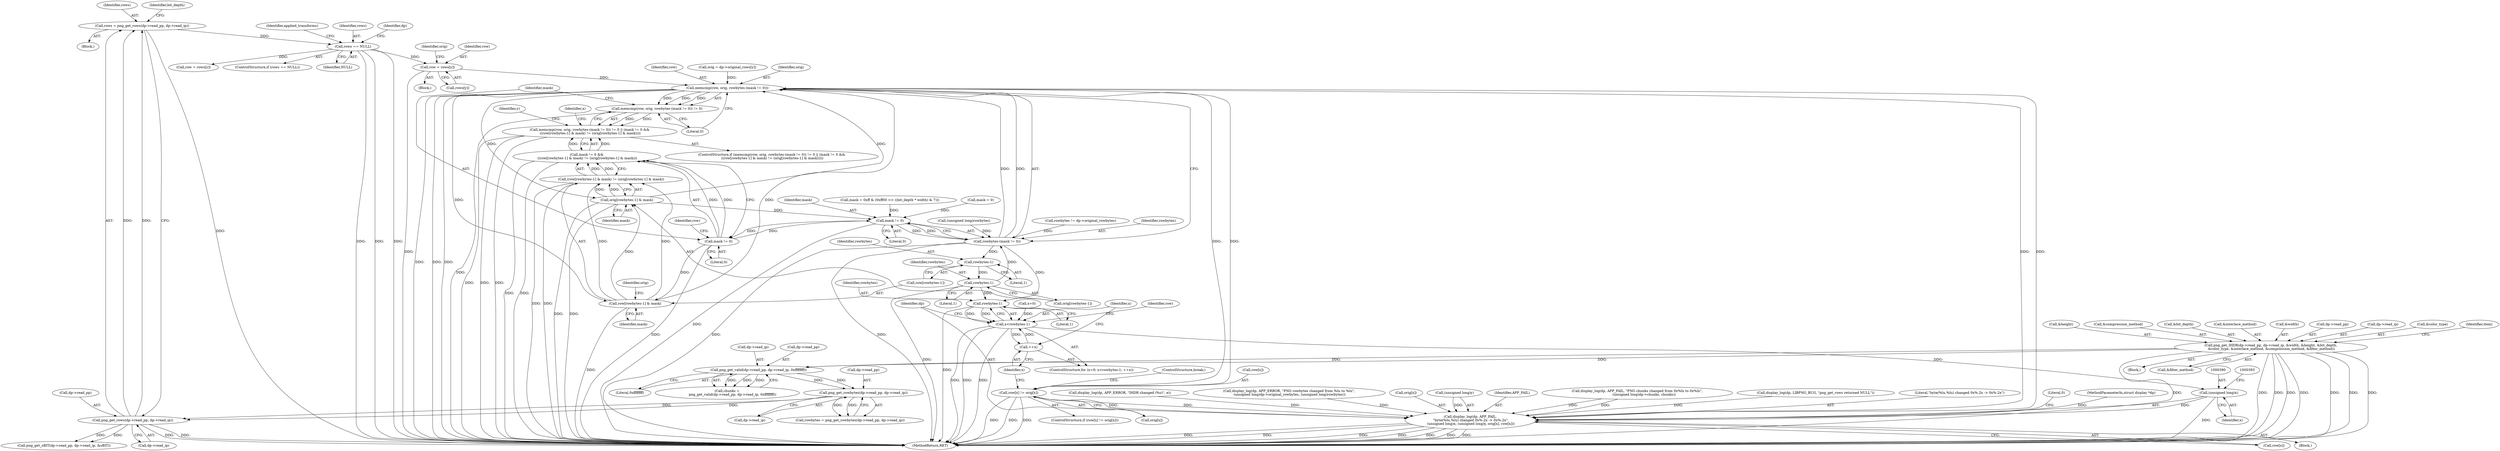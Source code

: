 digraph "0_Android_9d4853418ab2f754c2b63e091c29c5529b8b86ca_21@array" {
"1000319" [label="(Call,row = rows[y])"];
"1000281" [label="(Call,rows == NULL)"];
"1000250" [label="(Call,rows = png_get_rows(dp->read_pp, dp->read_ip))"];
"1000252" [label="(Call,png_get_rows(dp->read_pp, dp->read_ip))"];
"1000223" [label="(Call,png_get_rowbytes(dp->read_pp, dp->read_ip))"];
"1000197" [label="(Call,png_get_valid(dp->read_pp, dp->read_ip, 0xffffffff))"];
"1000146" [label="(Call,png_get_IHDR(dp->read_pp, dp->read_ip, &width, &height, &bit_depth,\n &color_type, &interlace_method, &compression_method, &filter_method))"];
"1000335" [label="(Call,memcmp(row, orig, rowbytes-(mask != 0)))"];
"1000334" [label="(Call,memcmp(row, orig, rowbytes-(mask != 0)) != 0)"];
"1000333" [label="(Call,memcmp(row, orig, rowbytes-(mask != 0)) != 0 || (mask != 0 &&\n ((row[rowbytes-1] & mask) != (orig[rowbytes-1] & mask))))"];
"1000349" [label="(Call,row[rowbytes-1] & mask)"];
"1000348" [label="(Call,(row[rowbytes-1] & mask) != (orig[rowbytes-1] & mask))"];
"1000344" [label="(Call,mask != 0 &&\n ((row[rowbytes-1] & mask) != (orig[rowbytes-1] & mask)))"];
"1000356" [label="(Call,orig[rowbytes-1] & mask)"];
"1000340" [label="(Call,mask != 0)"];
"1000338" [label="(Call,rowbytes-(mask != 0))"];
"1000352" [label="(Call,rowbytes-1)"];
"1000359" [label="(Call,rowbytes-1)"];
"1000371" [label="(Call,rowbytes-1)"];
"1000369" [label="(Call,x<rowbytes-1)"];
"1000374" [label="(Call,++x)"];
"1000389" [label="(Call,(unsigned long)x)"];
"1000385" [label="(Call,display_log(dp, APP_FAIL,\n \"byte(%lu,%lu) changed 0x%.2x -> 0x%.2x\",\n (unsigned long)x, (unsigned long)y, orig[x], row[x]))"];
"1000345" [label="(Call,mask != 0)"];
"1000377" [label="(Call,row[x] != orig[x])"];
"1000365" [label="(ControlStructure,for (x=0; x<rowbytes-1; ++x))"];
"1000265" [label="(Call,mask = 0xff & (0xff00 >> ((bit_depth * width) & 7)))"];
"1000326" [label="(Identifier,orig)"];
"1000391" [label="(Identifier,x)"];
"1000340" [label="(Call,mask != 0)"];
"1000197" [label="(Call,png_get_valid(dp->read_pp, dp->read_ip, 0xffffffff))"];
"1000371" [label="(Call,rowbytes-1)"];
"1000375" [label="(Identifier,x)"];
"1000402" [label="(Literal,0)"];
"1000362" [label="(Identifier,mask)"];
"1000363" [label="(Block,)"];
"1000376" [label="(ControlStructure,if (row[x] != orig[x]))"];
"1000131" [label="(MethodParameterIn,struct display *dp)"];
"1000345" [label="(Call,mask != 0)"];
"1000377" [label="(Call,row[x] != orig[x])"];
"1000352" [label="(Call,rowbytes-1)"];
"1000161" [label="(Call,&interlace_method)"];
"1000336" [label="(Identifier,row)"];
"1000360" [label="(Identifier,rowbytes)"];
"1000771" [label="(Call,row = rows[y])"];
"1000153" [label="(Call,&width)"];
"1000188" [label="(Call,display_log(dp, APP_ERROR, \"IHDR changed (%s)\", e))"];
"1000285" [label="(Identifier,dp)"];
"1000361" [label="(Literal,1)"];
"1000277" [label="(Call,mask = 0)"];
"1000204" [label="(Literal,0xffffffff)"];
"1000359" [label="(Call,rowbytes-1)"];
"1000356" [label="(Call,orig[rowbytes-1] & mask)"];
"1000354" [label="(Literal,1)"];
"1000256" [label="(Call,dp->read_ip)"];
"1000253" [label="(Call,dp->read_pp)"];
"1000236" [label="(Call,display_log(dp, APP_ERROR, \"PNG rowbytes changed from %lu to %lu\",\n (unsigned long)dp->original_rowbytes, (unsigned long)rowbytes))"];
"1000319" [label="(Call,row = rows[y])"];
"1000346" [label="(Identifier,mask)"];
"1000147" [label="(Call,dp->read_pp)"];
"1000150" [label="(Call,dp->read_ip)"];
"1000389" [label="(Call,(unsigned long)x)"];
"1000370" [label="(Identifier,x)"];
"1000227" [label="(Call,dp->read_ip)"];
"1000159" [label="(Call,&color_type)"];
"1000349" [label="(Call,row[rowbytes-1] & mask)"];
"1000366" [label="(Call,x=0)"];
"1000165" [label="(Call,&filter_method)"];
"1000224" [label="(Call,dp->read_pp)"];
"1000231" [label="(Call,rowbytes != dp->original_rowbytes)"];
"1000353" [label="(Identifier,rowbytes)"];
"1000344" [label="(Call,mask != 0 &&\n ((row[rowbytes-1] & mask) != (orig[rowbytes-1] & mask)))"];
"1000280" [label="(ControlStructure,if (rows == NULL))"];
"1000201" [label="(Call,dp->read_ip)"];
"1000869" [label="(MethodReturn,RET)"];
"1000351" [label="(Identifier,row)"];
"1000357" [label="(Call,orig[rowbytes-1])"];
"1000169" [label="(Identifier,item)"];
"1000386" [label="(Identifier,dp)"];
"1000373" [label="(Literal,1)"];
"1000292" [label="(Identifier,applied_transforms)"];
"1000385" [label="(Call,display_log(dp, APP_FAIL,\n \"byte(%lu,%lu) changed 0x%.2x -> 0x%.2x\",\n (unsigned long)x, (unsigned long)y, orig[x], row[x]))"];
"1000395" [label="(Call,orig[x])"];
"1000355" [label="(Identifier,mask)"];
"1000392" [label="(Call,(unsigned long)y)"];
"1000221" [label="(Call,rowbytes = png_get_rowbytes(dp->read_pp, dp->read_ip))"];
"1000332" [label="(ControlStructure,if (memcmp(row, orig, rowbytes-(mask != 0)) != 0 || (mask != 0 &&\n ((row[rowbytes-1] & mask) != (orig[rowbytes-1] & mask)))))"];
"1000325" [label="(Call,orig = dp->original_rows[y])"];
"1000133" [label="(Block,)"];
"1000379" [label="(Identifier,row)"];
"1000387" [label="(Identifier,APP_FAIL)"];
"1000411" [label="(Call,png_get_sBIT(dp->read_pp, dp->read_ip, &sBIT))"];
"1000342" [label="(Literal,0)"];
"1000320" [label="(Identifier,row)"];
"1000211" [label="(Call,display_log(dp, APP_FAIL, \"PNG chunks changed from 0x%lx to 0x%lx\",\n             (unsigned long)dp->chunks, chunks))"];
"1000335" [label="(Call,memcmp(row, orig, rowbytes-(mask != 0)))"];
"1000198" [label="(Call,dp->read_pp)"];
"1000195" [label="(Call,chunks =\n          png_get_valid(dp->read_pp, dp->read_ip, 0xffffffff))"];
"1000348" [label="(Call,(row[rowbytes-1] & mask) != (orig[rowbytes-1] & mask))"];
"1000334" [label="(Call,memcmp(row, orig, rowbytes-(mask != 0)) != 0)"];
"1000317" [label="(Block,)"];
"1000252" [label="(Call,png_get_rows(dp->read_pp, dp->read_ip))"];
"1000316" [label="(Identifier,y)"];
"1000155" [label="(Call,&height)"];
"1000248" [label="(Block,)"];
"1000338" [label="(Call,rowbytes-(mask != 0))"];
"1000146" [label="(Call,png_get_IHDR(dp->read_pp, dp->read_ip, &width, &height, &bit_depth,\n &color_type, &interlace_method, &compression_method, &filter_method))"];
"1000343" [label="(Literal,0)"];
"1000283" [label="(Identifier,NULL)"];
"1000163" [label="(Call,&compression_method)"];
"1000223" [label="(Call,png_get_rowbytes(dp->read_pp, dp->read_ip))"];
"1000157" [label="(Call,&bit_depth)"];
"1000347" [label="(Literal,0)"];
"1000251" [label="(Identifier,rows)"];
"1000333" [label="(Call,memcmp(row, orig, rowbytes-(mask != 0)) != 0 || (mask != 0 &&\n ((row[rowbytes-1] & mask) != (orig[rowbytes-1] & mask))))"];
"1000369" [label="(Call,x<rowbytes-1)"];
"1000284" [label="(Call,display_log(dp, LIBPNG_BUG, \"png_get_rows returned NULL\"))"];
"1000262" [label="(Identifier,bit_depth)"];
"1000398" [label="(Call,row[x])"];
"1000388" [label="(Literal,\"byte(%lu,%lu) changed 0x%.2x -> 0x%.2x\")"];
"1000281" [label="(Call,rows == NULL)"];
"1000367" [label="(Identifier,x)"];
"1000282" [label="(Identifier,rows)"];
"1000339" [label="(Identifier,rowbytes)"];
"1000350" [label="(Call,row[rowbytes-1])"];
"1000378" [label="(Call,row[x])"];
"1000358" [label="(Identifier,orig)"];
"1000372" [label="(Identifier,rowbytes)"];
"1000337" [label="(Identifier,orig)"];
"1000321" [label="(Call,rows[y])"];
"1000341" [label="(Identifier,mask)"];
"1000245" [label="(Call,(unsigned long)rowbytes)"];
"1000381" [label="(Call,orig[x])"];
"1000384" [label="(ControlStructure,break;)"];
"1000250" [label="(Call,rows = png_get_rows(dp->read_pp, dp->read_ip))"];
"1000374" [label="(Call,++x)"];
"1000319" -> "1000317"  [label="AST: "];
"1000319" -> "1000321"  [label="CFG: "];
"1000320" -> "1000319"  [label="AST: "];
"1000321" -> "1000319"  [label="AST: "];
"1000326" -> "1000319"  [label="CFG: "];
"1000319" -> "1000869"  [label="DDG: "];
"1000281" -> "1000319"  [label="DDG: "];
"1000319" -> "1000335"  [label="DDG: "];
"1000281" -> "1000280"  [label="AST: "];
"1000281" -> "1000283"  [label="CFG: "];
"1000282" -> "1000281"  [label="AST: "];
"1000283" -> "1000281"  [label="AST: "];
"1000285" -> "1000281"  [label="CFG: "];
"1000292" -> "1000281"  [label="CFG: "];
"1000281" -> "1000869"  [label="DDG: "];
"1000281" -> "1000869"  [label="DDG: "];
"1000281" -> "1000869"  [label="DDG: "];
"1000250" -> "1000281"  [label="DDG: "];
"1000281" -> "1000771"  [label="DDG: "];
"1000250" -> "1000248"  [label="AST: "];
"1000250" -> "1000252"  [label="CFG: "];
"1000251" -> "1000250"  [label="AST: "];
"1000252" -> "1000250"  [label="AST: "];
"1000262" -> "1000250"  [label="CFG: "];
"1000250" -> "1000869"  [label="DDG: "];
"1000252" -> "1000250"  [label="DDG: "];
"1000252" -> "1000250"  [label="DDG: "];
"1000252" -> "1000256"  [label="CFG: "];
"1000253" -> "1000252"  [label="AST: "];
"1000256" -> "1000252"  [label="AST: "];
"1000252" -> "1000869"  [label="DDG: "];
"1000252" -> "1000869"  [label="DDG: "];
"1000223" -> "1000252"  [label="DDG: "];
"1000223" -> "1000252"  [label="DDG: "];
"1000252" -> "1000411"  [label="DDG: "];
"1000252" -> "1000411"  [label="DDG: "];
"1000223" -> "1000221"  [label="AST: "];
"1000223" -> "1000227"  [label="CFG: "];
"1000224" -> "1000223"  [label="AST: "];
"1000227" -> "1000223"  [label="AST: "];
"1000221" -> "1000223"  [label="CFG: "];
"1000223" -> "1000221"  [label="DDG: "];
"1000223" -> "1000221"  [label="DDG: "];
"1000197" -> "1000223"  [label="DDG: "];
"1000197" -> "1000223"  [label="DDG: "];
"1000197" -> "1000195"  [label="AST: "];
"1000197" -> "1000204"  [label="CFG: "];
"1000198" -> "1000197"  [label="AST: "];
"1000201" -> "1000197"  [label="AST: "];
"1000204" -> "1000197"  [label="AST: "];
"1000195" -> "1000197"  [label="CFG: "];
"1000197" -> "1000195"  [label="DDG: "];
"1000197" -> "1000195"  [label="DDG: "];
"1000197" -> "1000195"  [label="DDG: "];
"1000146" -> "1000197"  [label="DDG: "];
"1000146" -> "1000197"  [label="DDG: "];
"1000146" -> "1000133"  [label="AST: "];
"1000146" -> "1000165"  [label="CFG: "];
"1000147" -> "1000146"  [label="AST: "];
"1000150" -> "1000146"  [label="AST: "];
"1000153" -> "1000146"  [label="AST: "];
"1000155" -> "1000146"  [label="AST: "];
"1000157" -> "1000146"  [label="AST: "];
"1000159" -> "1000146"  [label="AST: "];
"1000161" -> "1000146"  [label="AST: "];
"1000163" -> "1000146"  [label="AST: "];
"1000165" -> "1000146"  [label="AST: "];
"1000169" -> "1000146"  [label="CFG: "];
"1000146" -> "1000869"  [label="DDG: "];
"1000146" -> "1000869"  [label="DDG: "];
"1000146" -> "1000869"  [label="DDG: "];
"1000146" -> "1000869"  [label="DDG: "];
"1000146" -> "1000869"  [label="DDG: "];
"1000146" -> "1000869"  [label="DDG: "];
"1000146" -> "1000869"  [label="DDG: "];
"1000146" -> "1000869"  [label="DDG: "];
"1000335" -> "1000334"  [label="AST: "];
"1000335" -> "1000338"  [label="CFG: "];
"1000336" -> "1000335"  [label="AST: "];
"1000337" -> "1000335"  [label="AST: "];
"1000338" -> "1000335"  [label="AST: "];
"1000343" -> "1000335"  [label="CFG: "];
"1000335" -> "1000869"  [label="DDG: "];
"1000335" -> "1000869"  [label="DDG: "];
"1000335" -> "1000869"  [label="DDG: "];
"1000335" -> "1000334"  [label="DDG: "];
"1000335" -> "1000334"  [label="DDG: "];
"1000335" -> "1000334"  [label="DDG: "];
"1000349" -> "1000335"  [label="DDG: "];
"1000325" -> "1000335"  [label="DDG: "];
"1000356" -> "1000335"  [label="DDG: "];
"1000338" -> "1000335"  [label="DDG: "];
"1000338" -> "1000335"  [label="DDG: "];
"1000335" -> "1000349"  [label="DDG: "];
"1000335" -> "1000356"  [label="DDG: "];
"1000335" -> "1000377"  [label="DDG: "];
"1000335" -> "1000377"  [label="DDG: "];
"1000335" -> "1000385"  [label="DDG: "];
"1000335" -> "1000385"  [label="DDG: "];
"1000334" -> "1000333"  [label="AST: "];
"1000334" -> "1000343"  [label="CFG: "];
"1000343" -> "1000334"  [label="AST: "];
"1000346" -> "1000334"  [label="CFG: "];
"1000333" -> "1000334"  [label="CFG: "];
"1000334" -> "1000869"  [label="DDG: "];
"1000334" -> "1000333"  [label="DDG: "];
"1000334" -> "1000333"  [label="DDG: "];
"1000333" -> "1000332"  [label="AST: "];
"1000333" -> "1000344"  [label="CFG: "];
"1000344" -> "1000333"  [label="AST: "];
"1000367" -> "1000333"  [label="CFG: "];
"1000316" -> "1000333"  [label="CFG: "];
"1000333" -> "1000869"  [label="DDG: "];
"1000333" -> "1000869"  [label="DDG: "];
"1000333" -> "1000869"  [label="DDG: "];
"1000344" -> "1000333"  [label="DDG: "];
"1000344" -> "1000333"  [label="DDG: "];
"1000349" -> "1000348"  [label="AST: "];
"1000349" -> "1000355"  [label="CFG: "];
"1000350" -> "1000349"  [label="AST: "];
"1000355" -> "1000349"  [label="AST: "];
"1000358" -> "1000349"  [label="CFG: "];
"1000349" -> "1000869"  [label="DDG: "];
"1000349" -> "1000348"  [label="DDG: "];
"1000349" -> "1000348"  [label="DDG: "];
"1000345" -> "1000349"  [label="DDG: "];
"1000349" -> "1000356"  [label="DDG: "];
"1000348" -> "1000344"  [label="AST: "];
"1000348" -> "1000356"  [label="CFG: "];
"1000356" -> "1000348"  [label="AST: "];
"1000344" -> "1000348"  [label="CFG: "];
"1000348" -> "1000869"  [label="DDG: "];
"1000348" -> "1000869"  [label="DDG: "];
"1000348" -> "1000344"  [label="DDG: "];
"1000348" -> "1000344"  [label="DDG: "];
"1000356" -> "1000348"  [label="DDG: "];
"1000356" -> "1000348"  [label="DDG: "];
"1000344" -> "1000345"  [label="CFG: "];
"1000345" -> "1000344"  [label="AST: "];
"1000344" -> "1000869"  [label="DDG: "];
"1000344" -> "1000869"  [label="DDG: "];
"1000345" -> "1000344"  [label="DDG: "];
"1000345" -> "1000344"  [label="DDG: "];
"1000356" -> "1000362"  [label="CFG: "];
"1000357" -> "1000356"  [label="AST: "];
"1000362" -> "1000356"  [label="AST: "];
"1000356" -> "1000869"  [label="DDG: "];
"1000356" -> "1000869"  [label="DDG: "];
"1000356" -> "1000340"  [label="DDG: "];
"1000340" -> "1000338"  [label="AST: "];
"1000340" -> "1000342"  [label="CFG: "];
"1000341" -> "1000340"  [label="AST: "];
"1000342" -> "1000340"  [label="AST: "];
"1000338" -> "1000340"  [label="CFG: "];
"1000340" -> "1000869"  [label="DDG: "];
"1000340" -> "1000338"  [label="DDG: "];
"1000340" -> "1000338"  [label="DDG: "];
"1000265" -> "1000340"  [label="DDG: "];
"1000277" -> "1000340"  [label="DDG: "];
"1000345" -> "1000340"  [label="DDG: "];
"1000340" -> "1000345"  [label="DDG: "];
"1000339" -> "1000338"  [label="AST: "];
"1000338" -> "1000869"  [label="DDG: "];
"1000338" -> "1000869"  [label="DDG: "];
"1000245" -> "1000338"  [label="DDG: "];
"1000359" -> "1000338"  [label="DDG: "];
"1000231" -> "1000338"  [label="DDG: "];
"1000338" -> "1000352"  [label="DDG: "];
"1000338" -> "1000371"  [label="DDG: "];
"1000352" -> "1000350"  [label="AST: "];
"1000352" -> "1000354"  [label="CFG: "];
"1000353" -> "1000352"  [label="AST: "];
"1000354" -> "1000352"  [label="AST: "];
"1000350" -> "1000352"  [label="CFG: "];
"1000352" -> "1000359"  [label="DDG: "];
"1000359" -> "1000357"  [label="AST: "];
"1000359" -> "1000361"  [label="CFG: "];
"1000360" -> "1000359"  [label="AST: "];
"1000361" -> "1000359"  [label="AST: "];
"1000357" -> "1000359"  [label="CFG: "];
"1000359" -> "1000869"  [label="DDG: "];
"1000359" -> "1000371"  [label="DDG: "];
"1000371" -> "1000369"  [label="AST: "];
"1000371" -> "1000373"  [label="CFG: "];
"1000372" -> "1000371"  [label="AST: "];
"1000373" -> "1000371"  [label="AST: "];
"1000369" -> "1000371"  [label="CFG: "];
"1000371" -> "1000869"  [label="DDG: "];
"1000371" -> "1000369"  [label="DDG: "];
"1000371" -> "1000369"  [label="DDG: "];
"1000369" -> "1000365"  [label="AST: "];
"1000370" -> "1000369"  [label="AST: "];
"1000379" -> "1000369"  [label="CFG: "];
"1000386" -> "1000369"  [label="CFG: "];
"1000369" -> "1000869"  [label="DDG: "];
"1000369" -> "1000869"  [label="DDG: "];
"1000369" -> "1000869"  [label="DDG: "];
"1000374" -> "1000369"  [label="DDG: "];
"1000366" -> "1000369"  [label="DDG: "];
"1000369" -> "1000374"  [label="DDG: "];
"1000369" -> "1000389"  [label="DDG: "];
"1000374" -> "1000365"  [label="AST: "];
"1000374" -> "1000375"  [label="CFG: "];
"1000375" -> "1000374"  [label="AST: "];
"1000370" -> "1000374"  [label="CFG: "];
"1000389" -> "1000385"  [label="AST: "];
"1000389" -> "1000391"  [label="CFG: "];
"1000390" -> "1000389"  [label="AST: "];
"1000391" -> "1000389"  [label="AST: "];
"1000393" -> "1000389"  [label="CFG: "];
"1000389" -> "1000869"  [label="DDG: "];
"1000389" -> "1000385"  [label="DDG: "];
"1000385" -> "1000363"  [label="AST: "];
"1000385" -> "1000398"  [label="CFG: "];
"1000386" -> "1000385"  [label="AST: "];
"1000387" -> "1000385"  [label="AST: "];
"1000388" -> "1000385"  [label="AST: "];
"1000392" -> "1000385"  [label="AST: "];
"1000395" -> "1000385"  [label="AST: "];
"1000398" -> "1000385"  [label="AST: "];
"1000402" -> "1000385"  [label="CFG: "];
"1000385" -> "1000869"  [label="DDG: "];
"1000385" -> "1000869"  [label="DDG: "];
"1000385" -> "1000869"  [label="DDG: "];
"1000385" -> "1000869"  [label="DDG: "];
"1000385" -> "1000869"  [label="DDG: "];
"1000385" -> "1000869"  [label="DDG: "];
"1000385" -> "1000869"  [label="DDG: "];
"1000188" -> "1000385"  [label="DDG: "];
"1000211" -> "1000385"  [label="DDG: "];
"1000211" -> "1000385"  [label="DDG: "];
"1000236" -> "1000385"  [label="DDG: "];
"1000284" -> "1000385"  [label="DDG: "];
"1000131" -> "1000385"  [label="DDG: "];
"1000392" -> "1000385"  [label="DDG: "];
"1000377" -> "1000385"  [label="DDG: "];
"1000377" -> "1000385"  [label="DDG: "];
"1000345" -> "1000347"  [label="CFG: "];
"1000346" -> "1000345"  [label="AST: "];
"1000347" -> "1000345"  [label="AST: "];
"1000351" -> "1000345"  [label="CFG: "];
"1000345" -> "1000869"  [label="DDG: "];
"1000377" -> "1000376"  [label="AST: "];
"1000377" -> "1000381"  [label="CFG: "];
"1000378" -> "1000377"  [label="AST: "];
"1000381" -> "1000377"  [label="AST: "];
"1000384" -> "1000377"  [label="CFG: "];
"1000375" -> "1000377"  [label="CFG: "];
"1000377" -> "1000869"  [label="DDG: "];
"1000377" -> "1000869"  [label="DDG: "];
"1000377" -> "1000869"  [label="DDG: "];
}
